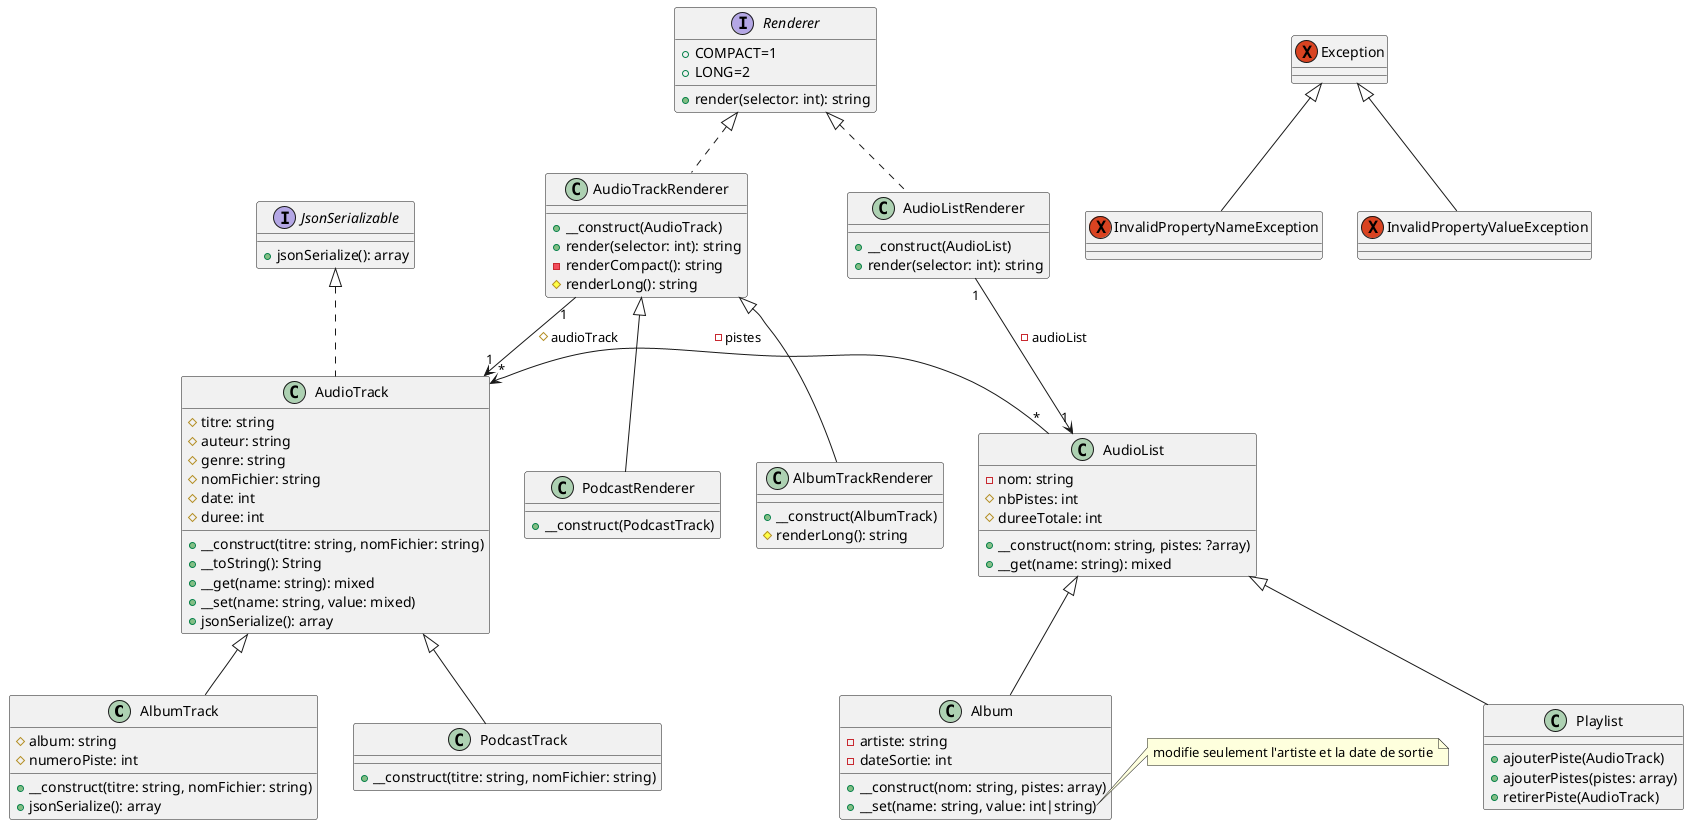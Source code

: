 @startuml
class AlbumTrack extends AudioTrack {
  #album: string
  #numeroPiste: int
  +__construct(titre: string, nomFichier: string)
  +jsonSerialize(): array
}

class PodcastTrack extends AudioTrack {
  +__construct(titre: string, nomFichier: string)
}

interface JsonSerializable {
    +jsonSerialize(): array
}

class AudioTrack implements JsonSerializable {
  #titre: string
  #auteur: string
  #genre: string
  #nomFichier: string
  #date: int
  #duree: int
  +__construct(titre: string, nomFichier: string)
  +__toString(): String
  +__get(name: string): mixed
  +__set(name: string, value: mixed)
  +jsonSerialize(): array
}

interface Renderer {
  +COMPACT=1
  +LONG=2
  +render(selector: int): string
}

class AudioTrackRenderer implements Renderer {
  +__construct(AudioTrack)
  +render(selector: int): string
  -renderCompact(): string
  #renderLong(): string
}

class AlbumTrackRenderer extends AudioTrackRenderer {
  +__construct(AlbumTrack)
  #renderLong(): string
}

class PodcastRenderer extends AudioTrackRenderer {
  +__construct(PodcastTrack)
}

class AudioList {
  -nom: string
  #nbPistes: int
  #dureeTotale: int
  +__construct(nom: string, pistes: ?array)
  +__get(name: string): mixed
}

class Album extends AudioList {
  -artiste: string
  -dateSortie: int
  +__construct(nom: string, pistes: array)
  +__set(name: string, value: int|string)
}

class Playlist extends AudioList {
  +ajouterPiste(AudioTrack)
  +ajouterPistes(pistes: array)
  +retirerPiste(AudioTrack)
}

class AudioListRenderer implements Renderer {
  +__construct(AudioList)
  +render(selector: int): string
}

exception Exception
exception InvalidPropertyNameException extends Exception
exception InvalidPropertyValueException extends Exception

AudioTrackRenderer "1"--> "1" AudioTrack: "#audioTrack"
AudioListRenderer "1"--> "1" AudioList: "-audioList"
AudioList "*" -left-> "*" AudioTrack: "-pistes"

note right of Album::__set
  modifie seulement l'artiste et la date de sortie
end note
@enduml